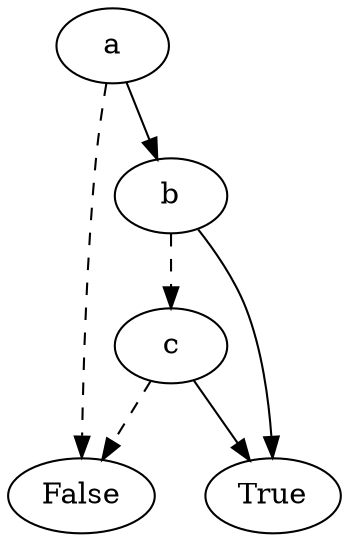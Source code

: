 digraph{2202465414800[label=a]2202465417360[label="False"]
2202465414800 -> 2202465417360[style=dashed label="" fontcolor = gray]
2202465414608[label="b"]
2202465414800 -> 2202465414608 [label="" fontcolor = gray]
2202465414416[label="c"]
2202465414608 -> 2202465414416[style=dashed label="" fontcolor = gray]
2202465417360[label="False"]
2202465414416 -> 2202465417360[style=dashed label="" fontcolor = gray]
2202465417680[label="True"]
2202465414416 -> 2202465417680 [label="" fontcolor = gray]
2202465417680[label="True"]
2202465414608 -> 2202465417680 [label="" fontcolor = gray]
}